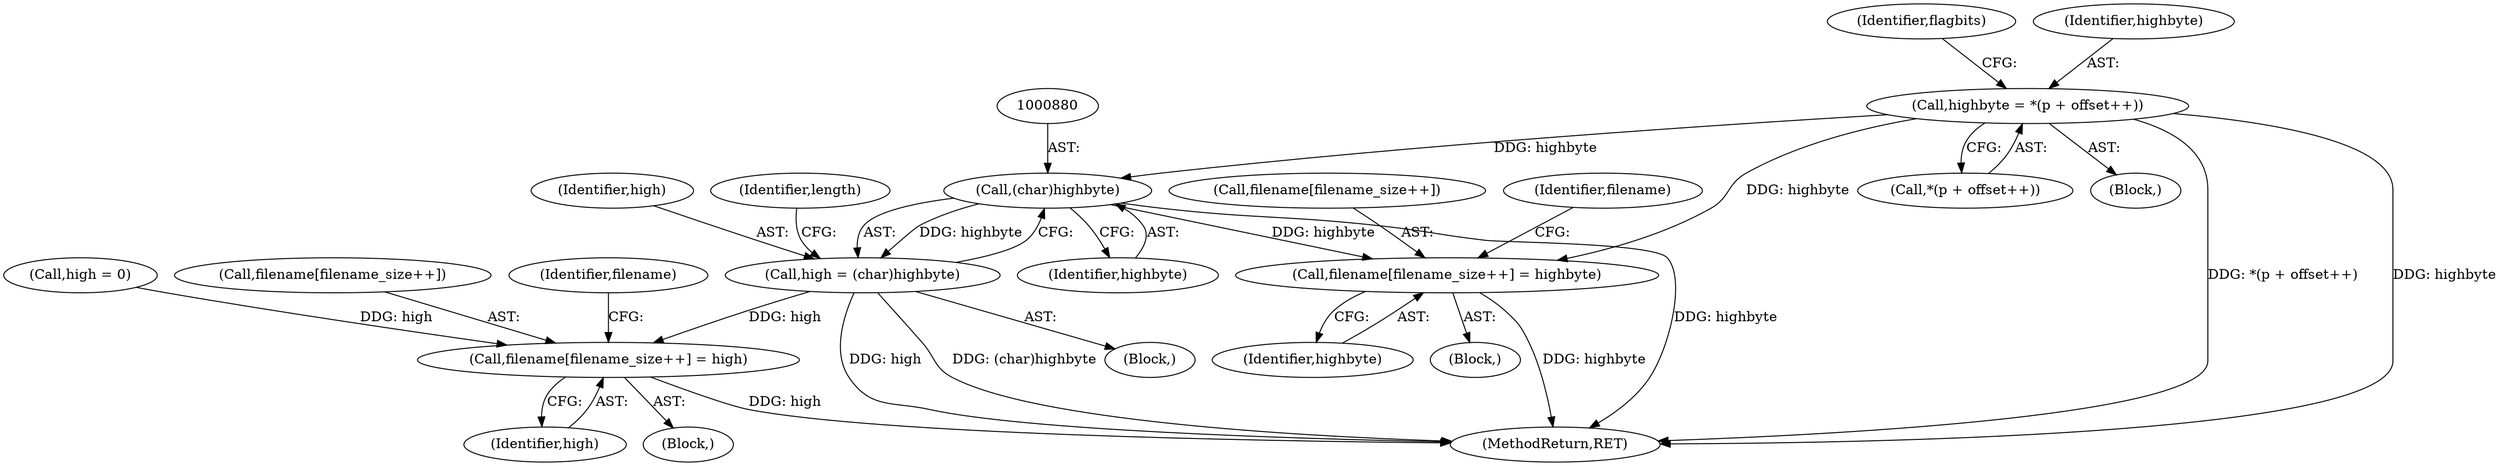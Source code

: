 digraph "0_libarchive_5562545b5562f6d12a4ef991fae158bf4ccf92b6@integer" {
"1000746" [label="(Call,highbyte = *(p + offset++))"];
"1000811" [label="(Call,filename[filename_size++] = highbyte)"];
"1000879" [label="(Call,(char)highbyte)"];
"1000877" [label="(Call,high = (char)highbyte)"];
"1000908" [label="(Call,filename[filename_size++] = high)"];
"1000878" [label="(Identifier,high)"];
"1000748" [label="(Call,*(p + offset++))"];
"1000885" [label="(Call,high = 0)"];
"1000816" [label="(Identifier,highbyte)"];
"1000908" [label="(Call,filename[filename_size++] = high)"];
"1000877" [label="(Call,high = (char)highbyte)"];
"1000881" [label="(Identifier,highbyte)"];
"1000879" [label="(Call,(char)highbyte)"];
"1000811" [label="(Call,filename[filename_size++] = highbyte)"];
"1000746" [label="(Call,highbyte = *(p + offset++))"];
"1000754" [label="(Identifier,flagbits)"];
"1000909" [label="(Call,filename[filename_size++])"];
"1000812" [label="(Call,filename[filename_size++])"];
"1000721" [label="(Block,)"];
"1000791" [label="(Block,)"];
"1000747" [label="(Identifier,highbyte)"];
"1000889" [label="(Identifier,length)"];
"1001741" [label="(MethodReturn,RET)"];
"1000913" [label="(Identifier,high)"];
"1000916" [label="(Identifier,filename)"];
"1000869" [label="(Block,)"];
"1000901" [label="(Block,)"];
"1000819" [label="(Identifier,filename)"];
"1000746" -> "1000721"  [label="AST: "];
"1000746" -> "1000748"  [label="CFG: "];
"1000747" -> "1000746"  [label="AST: "];
"1000748" -> "1000746"  [label="AST: "];
"1000754" -> "1000746"  [label="CFG: "];
"1000746" -> "1001741"  [label="DDG: *(p + offset++)"];
"1000746" -> "1001741"  [label="DDG: highbyte"];
"1000746" -> "1000811"  [label="DDG: highbyte"];
"1000746" -> "1000879"  [label="DDG: highbyte"];
"1000811" -> "1000791"  [label="AST: "];
"1000811" -> "1000816"  [label="CFG: "];
"1000812" -> "1000811"  [label="AST: "];
"1000816" -> "1000811"  [label="AST: "];
"1000819" -> "1000811"  [label="CFG: "];
"1000811" -> "1001741"  [label="DDG: highbyte"];
"1000879" -> "1000811"  [label="DDG: highbyte"];
"1000879" -> "1000877"  [label="AST: "];
"1000879" -> "1000881"  [label="CFG: "];
"1000880" -> "1000879"  [label="AST: "];
"1000881" -> "1000879"  [label="AST: "];
"1000877" -> "1000879"  [label="CFG: "];
"1000879" -> "1001741"  [label="DDG: highbyte"];
"1000879" -> "1000877"  [label="DDG: highbyte"];
"1000877" -> "1000869"  [label="AST: "];
"1000878" -> "1000877"  [label="AST: "];
"1000889" -> "1000877"  [label="CFG: "];
"1000877" -> "1001741"  [label="DDG: high"];
"1000877" -> "1001741"  [label="DDG: (char)highbyte"];
"1000877" -> "1000908"  [label="DDG: high"];
"1000908" -> "1000901"  [label="AST: "];
"1000908" -> "1000913"  [label="CFG: "];
"1000909" -> "1000908"  [label="AST: "];
"1000913" -> "1000908"  [label="AST: "];
"1000916" -> "1000908"  [label="CFG: "];
"1000908" -> "1001741"  [label="DDG: high"];
"1000885" -> "1000908"  [label="DDG: high"];
}
